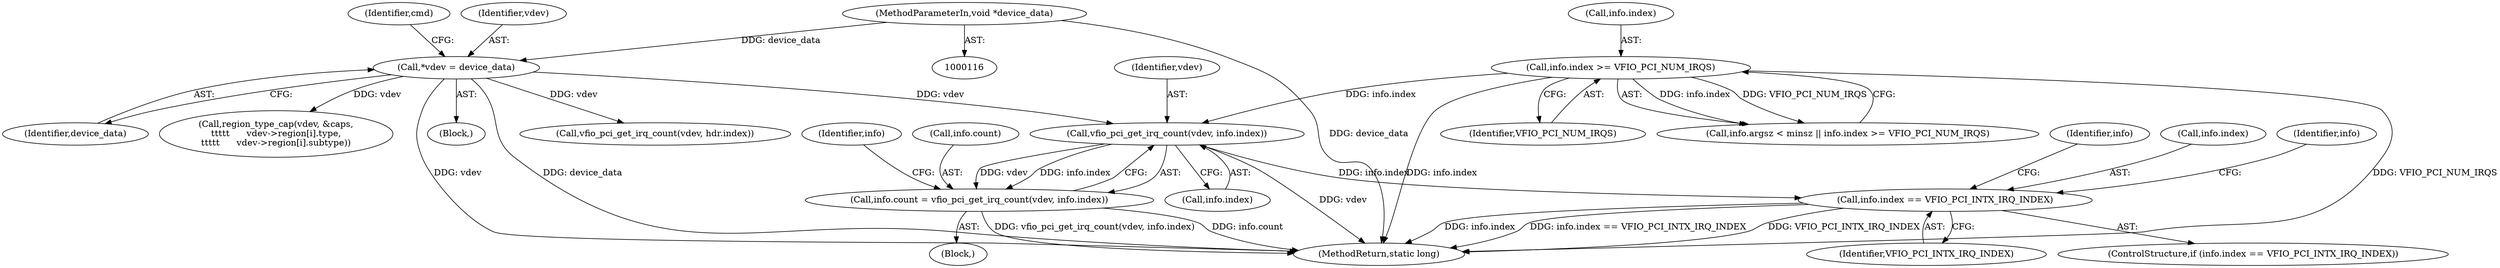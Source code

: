 digraph "0_linux_05692d7005a364add85c6e25a6c4447ce08f913a@pointer" {
"1000659" [label="(Call,vfio_pci_get_irq_count(vdev, info.index))"];
"1000122" [label="(Call,*vdev = device_data)"];
"1000117" [label="(MethodParameterIn,void *device_data)"];
"1000623" [label="(Call,info.index >= VFIO_PCI_NUM_IRQS)"];
"1000655" [label="(Call,info.count = vfio_pci_get_irq_count(vdev, info.index))"];
"1000665" [label="(Call,info.index == VFIO_PCI_INTX_IRQ_INDEX)"];
"1000128" [label="(Identifier,cmd)"];
"1000667" [label="(Identifier,info)"];
"1000672" [label="(Identifier,info)"];
"1000488" [label="(Call,region_type_cap(vdev, &caps,\n\t\t\t\t\t      vdev->region[i].type,\n\t\t\t\t\t      vdev->region[i].subtype))"];
"1000661" [label="(Call,info.index)"];
"1000656" [label="(Call,info.count)"];
"1000666" [label="(Call,info.index)"];
"1001380" [label="(MethodReturn,static long)"];
"1000627" [label="(Identifier,VFIO_PCI_NUM_IRQS)"];
"1000123" [label="(Identifier,vdev)"];
"1000122" [label="(Call,*vdev = device_data)"];
"1000120" [label="(Block,)"];
"1000617" [label="(Call,info.argsz < minsz || info.index >= VFIO_PCI_NUM_IRQS)"];
"1000759" [label="(Call,vfio_pci_get_irq_count(vdev, hdr.index))"];
"1000665" [label="(Call,info.index == VFIO_PCI_INTX_IRQ_INDEX)"];
"1000117" [label="(MethodParameterIn,void *device_data)"];
"1000623" [label="(Call,info.index >= VFIO_PCI_NUM_IRQS)"];
"1000659" [label="(Call,vfio_pci_get_irq_count(vdev, info.index))"];
"1000680" [label="(Identifier,info)"];
"1000669" [label="(Identifier,VFIO_PCI_INTX_IRQ_INDEX)"];
"1000603" [label="(Block,)"];
"1000124" [label="(Identifier,device_data)"];
"1000664" [label="(ControlStructure,if (info.index == VFIO_PCI_INTX_IRQ_INDEX))"];
"1000655" [label="(Call,info.count = vfio_pci_get_irq_count(vdev, info.index))"];
"1000660" [label="(Identifier,vdev)"];
"1000624" [label="(Call,info.index)"];
"1000659" -> "1000655"  [label="AST: "];
"1000659" -> "1000661"  [label="CFG: "];
"1000660" -> "1000659"  [label="AST: "];
"1000661" -> "1000659"  [label="AST: "];
"1000655" -> "1000659"  [label="CFG: "];
"1000659" -> "1001380"  [label="DDG: vdev"];
"1000659" -> "1000655"  [label="DDG: vdev"];
"1000659" -> "1000655"  [label="DDG: info.index"];
"1000122" -> "1000659"  [label="DDG: vdev"];
"1000623" -> "1000659"  [label="DDG: info.index"];
"1000659" -> "1000665"  [label="DDG: info.index"];
"1000122" -> "1000120"  [label="AST: "];
"1000122" -> "1000124"  [label="CFG: "];
"1000123" -> "1000122"  [label="AST: "];
"1000124" -> "1000122"  [label="AST: "];
"1000128" -> "1000122"  [label="CFG: "];
"1000122" -> "1001380"  [label="DDG: vdev"];
"1000122" -> "1001380"  [label="DDG: device_data"];
"1000117" -> "1000122"  [label="DDG: device_data"];
"1000122" -> "1000488"  [label="DDG: vdev"];
"1000122" -> "1000759"  [label="DDG: vdev"];
"1000117" -> "1000116"  [label="AST: "];
"1000117" -> "1001380"  [label="DDG: device_data"];
"1000623" -> "1000617"  [label="AST: "];
"1000623" -> "1000627"  [label="CFG: "];
"1000624" -> "1000623"  [label="AST: "];
"1000627" -> "1000623"  [label="AST: "];
"1000617" -> "1000623"  [label="CFG: "];
"1000623" -> "1001380"  [label="DDG: VFIO_PCI_NUM_IRQS"];
"1000623" -> "1001380"  [label="DDG: info.index"];
"1000623" -> "1000617"  [label="DDG: info.index"];
"1000623" -> "1000617"  [label="DDG: VFIO_PCI_NUM_IRQS"];
"1000655" -> "1000603"  [label="AST: "];
"1000656" -> "1000655"  [label="AST: "];
"1000667" -> "1000655"  [label="CFG: "];
"1000655" -> "1001380"  [label="DDG: info.count"];
"1000655" -> "1001380"  [label="DDG: vfio_pci_get_irq_count(vdev, info.index)"];
"1000665" -> "1000664"  [label="AST: "];
"1000665" -> "1000669"  [label="CFG: "];
"1000666" -> "1000665"  [label="AST: "];
"1000669" -> "1000665"  [label="AST: "];
"1000672" -> "1000665"  [label="CFG: "];
"1000680" -> "1000665"  [label="CFG: "];
"1000665" -> "1001380"  [label="DDG: info.index"];
"1000665" -> "1001380"  [label="DDG: info.index == VFIO_PCI_INTX_IRQ_INDEX"];
"1000665" -> "1001380"  [label="DDG: VFIO_PCI_INTX_IRQ_INDEX"];
}
